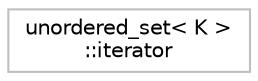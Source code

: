 digraph "Graphical Class Hierarchy"
{
 // LATEX_PDF_SIZE
  edge [fontname="Helvetica",fontsize="10",labelfontname="Helvetica",labelfontsize="10"];
  node [fontname="Helvetica",fontsize="10",shape=record];
  rankdir="LR";
  Node0 [label="unordered_set\< K \>\l::iterator",height=0.2,width=0.4,color="grey75", fillcolor="white", style="filled",tooltip="STL iterator class."];
}
